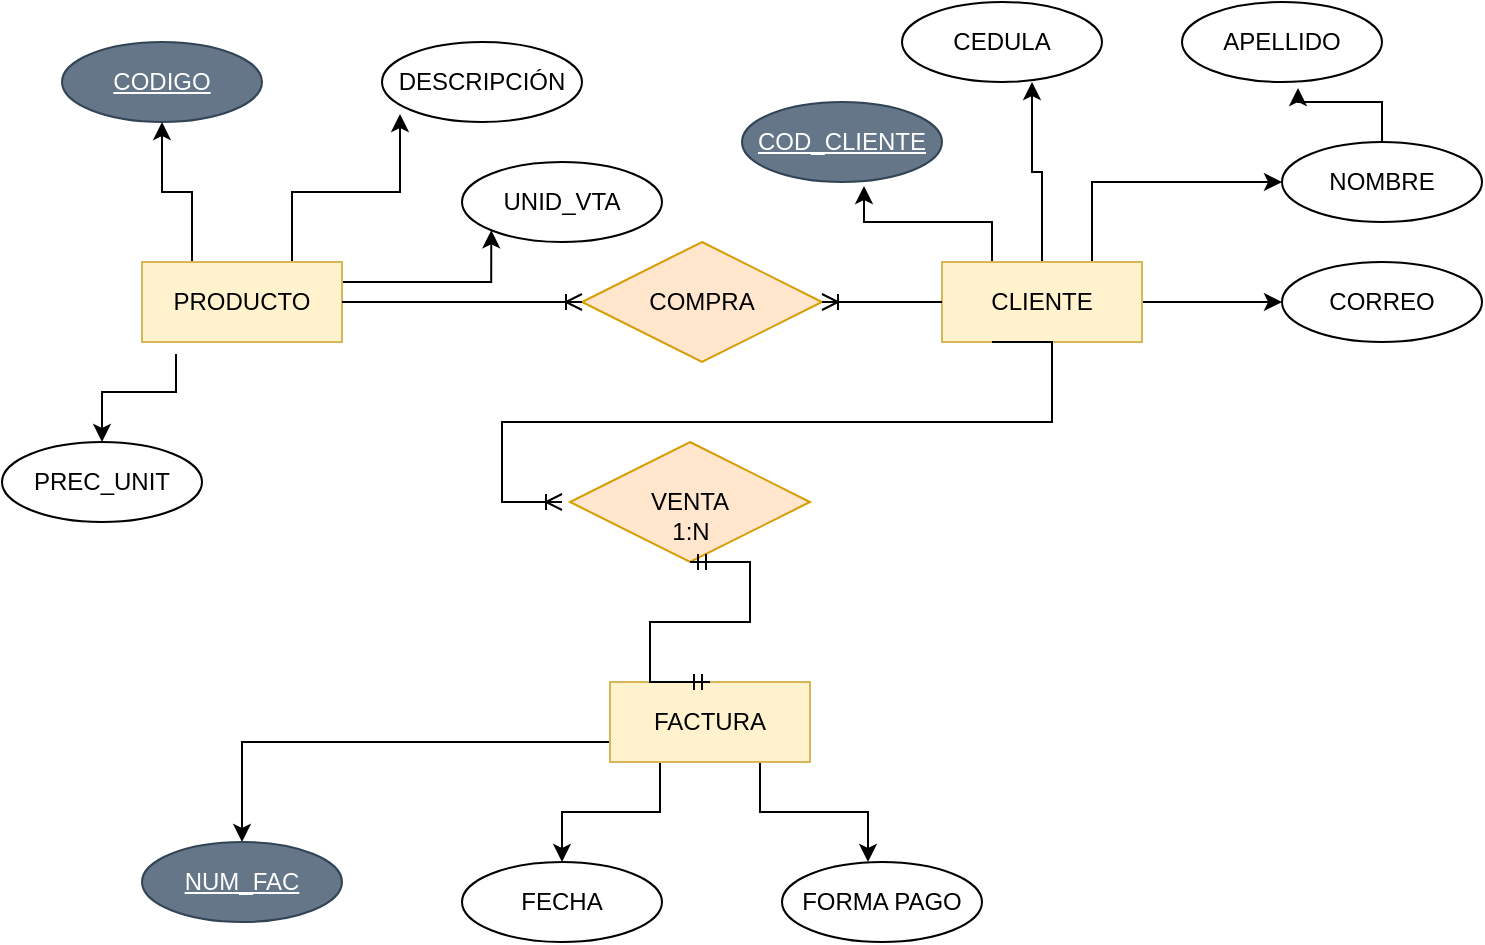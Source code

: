 <mxfile version="20.5.3" type="github">
  <diagram id="K1k2EfvTjPE4o_Jd_I9E" name="Página-1">
    <mxGraphModel dx="1422" dy="794" grid="1" gridSize="10" guides="1" tooltips="1" connect="1" arrows="1" fold="1" page="1" pageScale="1" pageWidth="827" pageHeight="1169" math="0" shadow="0">
      <root>
        <mxCell id="0" />
        <mxCell id="1" parent="0" />
        <mxCell id="4h_aY566SEWb9SjuzwMa-6" style="edgeStyle=orthogonalEdgeStyle;rounded=0;orthogonalLoop=1;jettySize=auto;html=1;exitX=0.25;exitY=0;exitDx=0;exitDy=0;entryX=0.5;entryY=1;entryDx=0;entryDy=0;" edge="1" parent="1" source="4h_aY566SEWb9SjuzwMa-1" target="4h_aY566SEWb9SjuzwMa-2">
          <mxGeometry relative="1" as="geometry" />
        </mxCell>
        <mxCell id="4h_aY566SEWb9SjuzwMa-7" style="edgeStyle=orthogonalEdgeStyle;rounded=0;orthogonalLoop=1;jettySize=auto;html=1;exitX=0.75;exitY=0;exitDx=0;exitDy=0;entryX=0.09;entryY=0.9;entryDx=0;entryDy=0;entryPerimeter=0;" edge="1" parent="1" source="4h_aY566SEWb9SjuzwMa-1" target="4h_aY566SEWb9SjuzwMa-5">
          <mxGeometry relative="1" as="geometry" />
        </mxCell>
        <mxCell id="4h_aY566SEWb9SjuzwMa-8" style="edgeStyle=orthogonalEdgeStyle;rounded=0;orthogonalLoop=1;jettySize=auto;html=1;exitX=1;exitY=0.25;exitDx=0;exitDy=0;entryX=0;entryY=1;entryDx=0;entryDy=0;" edge="1" parent="1" source="4h_aY566SEWb9SjuzwMa-1" target="4h_aY566SEWb9SjuzwMa-4">
          <mxGeometry relative="1" as="geometry" />
        </mxCell>
        <mxCell id="4h_aY566SEWb9SjuzwMa-9" style="edgeStyle=orthogonalEdgeStyle;rounded=0;orthogonalLoop=1;jettySize=auto;html=1;exitX=0.17;exitY=1.15;exitDx=0;exitDy=0;entryX=0.5;entryY=0;entryDx=0;entryDy=0;exitPerimeter=0;" edge="1" parent="1" source="4h_aY566SEWb9SjuzwMa-1" target="4h_aY566SEWb9SjuzwMa-3">
          <mxGeometry relative="1" as="geometry" />
        </mxCell>
        <mxCell id="4h_aY566SEWb9SjuzwMa-1" value="PRODUCTO" style="whiteSpace=wrap;html=1;align=center;fillColor=#fff2cc;strokeColor=#d6b656;" vertex="1" parent="1">
          <mxGeometry x="80" y="160" width="100" height="40" as="geometry" />
        </mxCell>
        <mxCell id="4h_aY566SEWb9SjuzwMa-2" value="CODIGO" style="ellipse;whiteSpace=wrap;html=1;align=center;fontStyle=4;fillColor=#647687;fontColor=#ffffff;strokeColor=#314354;" vertex="1" parent="1">
          <mxGeometry x="40" y="50" width="100" height="40" as="geometry" />
        </mxCell>
        <mxCell id="4h_aY566SEWb9SjuzwMa-3" value="PREC_UNIT" style="ellipse;whiteSpace=wrap;html=1;align=center;" vertex="1" parent="1">
          <mxGeometry x="10" y="250" width="100" height="40" as="geometry" />
        </mxCell>
        <mxCell id="4h_aY566SEWb9SjuzwMa-4" value="UNID_VTA" style="ellipse;whiteSpace=wrap;html=1;align=center;" vertex="1" parent="1">
          <mxGeometry x="240" y="110" width="100" height="40" as="geometry" />
        </mxCell>
        <mxCell id="4h_aY566SEWb9SjuzwMa-5" value="DESCRIPCIÓN" style="ellipse;whiteSpace=wrap;html=1;align=center;" vertex="1" parent="1">
          <mxGeometry x="200" y="50" width="100" height="40" as="geometry" />
        </mxCell>
        <mxCell id="4h_aY566SEWb9SjuzwMa-17" style="edgeStyle=orthogonalEdgeStyle;rounded=0;orthogonalLoop=1;jettySize=auto;html=1;exitX=0.25;exitY=0;exitDx=0;exitDy=0;entryX=0.61;entryY=1.05;entryDx=0;entryDy=0;entryPerimeter=0;" edge="1" parent="1" source="4h_aY566SEWb9SjuzwMa-10" target="4h_aY566SEWb9SjuzwMa-15">
          <mxGeometry relative="1" as="geometry" />
        </mxCell>
        <mxCell id="4h_aY566SEWb9SjuzwMa-18" style="edgeStyle=orthogonalEdgeStyle;rounded=0;orthogonalLoop=1;jettySize=auto;html=1;exitX=0.5;exitY=0;exitDx=0;exitDy=0;entryX=0.65;entryY=1;entryDx=0;entryDy=0;entryPerimeter=0;" edge="1" parent="1" source="4h_aY566SEWb9SjuzwMa-10" target="4h_aY566SEWb9SjuzwMa-14">
          <mxGeometry relative="1" as="geometry" />
        </mxCell>
        <mxCell id="4h_aY566SEWb9SjuzwMa-19" style="edgeStyle=orthogonalEdgeStyle;rounded=0;orthogonalLoop=1;jettySize=auto;html=1;exitX=0.75;exitY=0;exitDx=0;exitDy=0;entryX=0;entryY=0.5;entryDx=0;entryDy=0;" edge="1" parent="1" source="4h_aY566SEWb9SjuzwMa-10" target="4h_aY566SEWb9SjuzwMa-12">
          <mxGeometry relative="1" as="geometry" />
        </mxCell>
        <mxCell id="4h_aY566SEWb9SjuzwMa-20" style="edgeStyle=orthogonalEdgeStyle;rounded=0;orthogonalLoop=1;jettySize=auto;html=1;exitX=1;exitY=0.5;exitDx=0;exitDy=0;entryX=0;entryY=0.5;entryDx=0;entryDy=0;" edge="1" parent="1" source="4h_aY566SEWb9SjuzwMa-10" target="4h_aY566SEWb9SjuzwMa-11">
          <mxGeometry relative="1" as="geometry" />
        </mxCell>
        <mxCell id="4h_aY566SEWb9SjuzwMa-10" value="CLIENTE" style="whiteSpace=wrap;html=1;align=center;fillColor=#fff2cc;strokeColor=#d6b656;" vertex="1" parent="1">
          <mxGeometry x="480" y="160" width="100" height="40" as="geometry" />
        </mxCell>
        <mxCell id="4h_aY566SEWb9SjuzwMa-11" value="CORREO" style="ellipse;whiteSpace=wrap;html=1;align=center;" vertex="1" parent="1">
          <mxGeometry x="650" y="160" width="100" height="40" as="geometry" />
        </mxCell>
        <mxCell id="4h_aY566SEWb9SjuzwMa-21" style="edgeStyle=orthogonalEdgeStyle;rounded=0;orthogonalLoop=1;jettySize=auto;html=1;exitX=0.5;exitY=0;exitDx=0;exitDy=0;entryX=0.58;entryY=1.075;entryDx=0;entryDy=0;entryPerimeter=0;" edge="1" parent="1" source="4h_aY566SEWb9SjuzwMa-12" target="4h_aY566SEWb9SjuzwMa-13">
          <mxGeometry relative="1" as="geometry" />
        </mxCell>
        <mxCell id="4h_aY566SEWb9SjuzwMa-12" value="NOMBRE" style="ellipse;whiteSpace=wrap;html=1;align=center;" vertex="1" parent="1">
          <mxGeometry x="650" y="100" width="100" height="40" as="geometry" />
        </mxCell>
        <mxCell id="4h_aY566SEWb9SjuzwMa-13" value="APELLIDO" style="ellipse;whiteSpace=wrap;html=1;align=center;" vertex="1" parent="1">
          <mxGeometry x="600" y="30" width="100" height="40" as="geometry" />
        </mxCell>
        <mxCell id="4h_aY566SEWb9SjuzwMa-14" value="CEDULA" style="ellipse;whiteSpace=wrap;html=1;align=center;" vertex="1" parent="1">
          <mxGeometry x="460" y="30" width="100" height="40" as="geometry" />
        </mxCell>
        <mxCell id="4h_aY566SEWb9SjuzwMa-15" value="COD_CLIENTE" style="ellipse;whiteSpace=wrap;html=1;align=center;fontStyle=4;fillColor=#647687;fontColor=#ffffff;strokeColor=#314354;" vertex="1" parent="1">
          <mxGeometry x="380" y="80" width="100" height="40" as="geometry" />
        </mxCell>
        <mxCell id="4h_aY566SEWb9SjuzwMa-26" style="edgeStyle=orthogonalEdgeStyle;rounded=0;orthogonalLoop=1;jettySize=auto;html=1;exitX=0;exitY=0.75;exitDx=0;exitDy=0;entryX=0.5;entryY=0;entryDx=0;entryDy=0;" edge="1" parent="1" source="4h_aY566SEWb9SjuzwMa-22" target="4h_aY566SEWb9SjuzwMa-23">
          <mxGeometry relative="1" as="geometry" />
        </mxCell>
        <mxCell id="4h_aY566SEWb9SjuzwMa-27" style="edgeStyle=orthogonalEdgeStyle;rounded=0;orthogonalLoop=1;jettySize=auto;html=1;exitX=0.25;exitY=1;exitDx=0;exitDy=0;entryX=0.5;entryY=0;entryDx=0;entryDy=0;" edge="1" parent="1" source="4h_aY566SEWb9SjuzwMa-22" target="4h_aY566SEWb9SjuzwMa-24">
          <mxGeometry relative="1" as="geometry" />
        </mxCell>
        <mxCell id="4h_aY566SEWb9SjuzwMa-28" style="edgeStyle=orthogonalEdgeStyle;rounded=0;orthogonalLoop=1;jettySize=auto;html=1;exitX=0.75;exitY=1;exitDx=0;exitDy=0;entryX=0.43;entryY=0;entryDx=0;entryDy=0;entryPerimeter=0;" edge="1" parent="1" source="4h_aY566SEWb9SjuzwMa-22" target="4h_aY566SEWb9SjuzwMa-25">
          <mxGeometry relative="1" as="geometry" />
        </mxCell>
        <mxCell id="4h_aY566SEWb9SjuzwMa-22" value="FACTURA" style="whiteSpace=wrap;html=1;align=center;fillColor=#fff2cc;strokeColor=#d6b656;" vertex="1" parent="1">
          <mxGeometry x="314" y="370" width="100" height="40" as="geometry" />
        </mxCell>
        <mxCell id="4h_aY566SEWb9SjuzwMa-23" value="NUM_FAC" style="ellipse;whiteSpace=wrap;html=1;align=center;fontStyle=4;fillColor=#647687;fontColor=#ffffff;strokeColor=#314354;" vertex="1" parent="1">
          <mxGeometry x="80" y="450" width="100" height="40" as="geometry" />
        </mxCell>
        <mxCell id="4h_aY566SEWb9SjuzwMa-24" value="FECHA" style="ellipse;whiteSpace=wrap;html=1;align=center;" vertex="1" parent="1">
          <mxGeometry x="240" y="460" width="100" height="40" as="geometry" />
        </mxCell>
        <mxCell id="4h_aY566SEWb9SjuzwMa-25" value="FORMA PAGO" style="ellipse;whiteSpace=wrap;html=1;align=center;" vertex="1" parent="1">
          <mxGeometry x="400" y="460" width="100" height="40" as="geometry" />
        </mxCell>
        <mxCell id="4h_aY566SEWb9SjuzwMa-29" value="COMPRA" style="shape=rhombus;perimeter=rhombusPerimeter;whiteSpace=wrap;html=1;align=center;fillColor=#ffe6cc;strokeColor=#d79b00;" vertex="1" parent="1">
          <mxGeometry x="300" y="150" width="120" height="60" as="geometry" />
        </mxCell>
        <mxCell id="4h_aY566SEWb9SjuzwMa-30" value="" style="edgeStyle=entityRelationEdgeStyle;fontSize=12;html=1;endArrow=ERoneToMany;rounded=0;exitX=0;exitY=0.5;exitDx=0;exitDy=0;entryX=1;entryY=0.5;entryDx=0;entryDy=0;" edge="1" parent="1" source="4h_aY566SEWb9SjuzwMa-10" target="4h_aY566SEWb9SjuzwMa-29">
          <mxGeometry width="100" height="100" relative="1" as="geometry">
            <mxPoint x="360" y="460" as="sourcePoint" />
            <mxPoint x="460" y="360" as="targetPoint" />
          </mxGeometry>
        </mxCell>
        <mxCell id="4h_aY566SEWb9SjuzwMa-31" value="" style="edgeStyle=entityRelationEdgeStyle;fontSize=12;html=1;endArrow=ERoneToMany;rounded=0;exitX=1;exitY=0.5;exitDx=0;exitDy=0;entryX=0;entryY=0.5;entryDx=0;entryDy=0;" edge="1" parent="1" source="4h_aY566SEWb9SjuzwMa-1" target="4h_aY566SEWb9SjuzwMa-29">
          <mxGeometry width="100" height="100" relative="1" as="geometry">
            <mxPoint x="360" y="460" as="sourcePoint" />
            <mxPoint x="460" y="360" as="targetPoint" />
          </mxGeometry>
        </mxCell>
        <mxCell id="4h_aY566SEWb9SjuzwMa-32" value="VENTA" style="shape=rhombus;perimeter=rhombusPerimeter;whiteSpace=wrap;html=1;align=center;fillColor=#ffe6cc;strokeColor=#d79b00;" vertex="1" parent="1">
          <mxGeometry x="294" y="250" width="120" height="60" as="geometry" />
        </mxCell>
        <mxCell id="4h_aY566SEWb9SjuzwMa-33" value="" style="edgeStyle=entityRelationEdgeStyle;fontSize=12;html=1;endArrow=ERoneToMany;rounded=0;exitX=0.25;exitY=1;exitDx=0;exitDy=0;" edge="1" parent="1" source="4h_aY566SEWb9SjuzwMa-10">
          <mxGeometry width="100" height="100" relative="1" as="geometry">
            <mxPoint x="360" y="460" as="sourcePoint" />
            <mxPoint x="290" y="280" as="targetPoint" />
          </mxGeometry>
        </mxCell>
        <mxCell id="4h_aY566SEWb9SjuzwMa-34" value="" style="edgeStyle=entityRelationEdgeStyle;fontSize=12;html=1;endArrow=ERmandOne;startArrow=ERmandOne;rounded=0;exitX=0.5;exitY=0;exitDx=0;exitDy=0;entryX=0.5;entryY=1;entryDx=0;entryDy=0;" edge="1" parent="1" source="4h_aY566SEWb9SjuzwMa-22" target="4h_aY566SEWb9SjuzwMa-32">
          <mxGeometry width="100" height="100" relative="1" as="geometry">
            <mxPoint x="360" y="460" as="sourcePoint" />
            <mxPoint x="460" y="360" as="targetPoint" />
          </mxGeometry>
        </mxCell>
        <mxCell id="4h_aY566SEWb9SjuzwMa-35" value="1:N" style="text;html=1;resizable=0;autosize=1;align=center;verticalAlign=middle;points=[];fillColor=none;strokeColor=none;rounded=0;" vertex="1" parent="1">
          <mxGeometry x="334" y="280" width="40" height="30" as="geometry" />
        </mxCell>
      </root>
    </mxGraphModel>
  </diagram>
</mxfile>
